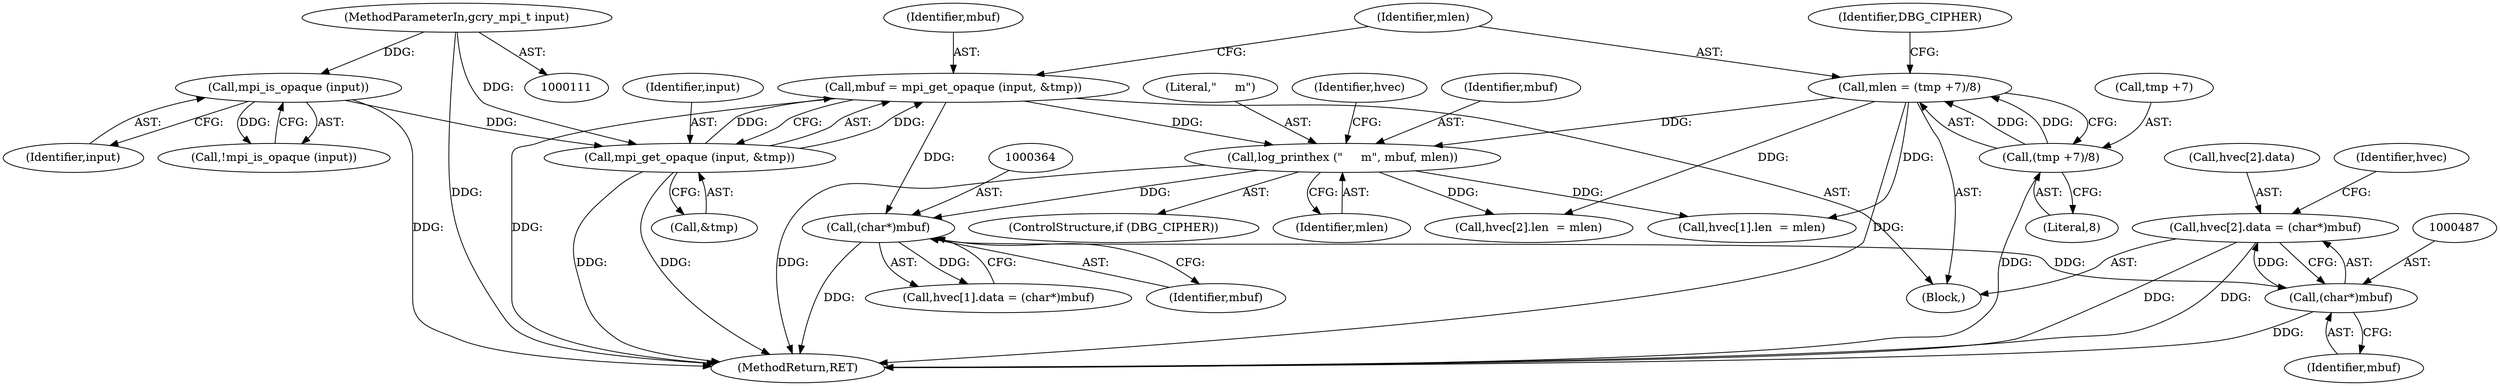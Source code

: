digraph "0_gnupg_5a22de904a0a366ae79f03ff1e13a1232a89e26b@array" {
"1000480" [label="(Call,hvec[2].data = (char*)mbuf)"];
"1000486" [label="(Call,(char*)mbuf)"];
"1000363" [label="(Call,(char*)mbuf)"];
"1000332" [label="(Call,log_printhex (\"     m\", mbuf, mlen))"];
"1000317" [label="(Call,mbuf = mpi_get_opaque (input, &tmp))"];
"1000319" [label="(Call,mpi_get_opaque (input, &tmp))"];
"1000156" [label="(Call,mpi_is_opaque (input))"];
"1000112" [label="(MethodParameterIn,gcry_mpi_t input)"];
"1000323" [label="(Call,mlen = (tmp +7)/8)"];
"1000325" [label="(Call,(tmp +7)/8)"];
"1000155" [label="(Call,!mpi_is_opaque (input))"];
"1000339" [label="(Identifier,hvec)"];
"1000329" [label="(Literal,8)"];
"1000496" [label="(Call,hvec[2].len  = mlen)"];
"1000335" [label="(Identifier,mlen)"];
"1000332" [label="(Call,log_printhex (\"     m\", mbuf, mlen))"];
"1000486" [label="(Call,(char*)mbuf)"];
"1000334" [label="(Identifier,mbuf)"];
"1000331" [label="(Identifier,DBG_CIPHER)"];
"1000318" [label="(Identifier,mbuf)"];
"1000157" [label="(Identifier,input)"];
"1000319" [label="(Call,mpi_get_opaque (input, &tmp))"];
"1000480" [label="(Call,hvec[2].data = (char*)mbuf)"];
"1000324" [label="(Identifier,mlen)"];
"1000326" [label="(Call,tmp +7)"];
"1000323" [label="(Call,mlen = (tmp +7)/8)"];
"1000481" [label="(Call,hvec[2].data)"];
"1000325" [label="(Call,(tmp +7)/8)"];
"1000492" [label="(Identifier,hvec)"];
"1000363" [label="(Call,(char*)mbuf)"];
"1000366" [label="(Call,hvec[1].len  = mlen)"];
"1000610" [label="(MethodReturn,RET)"];
"1000357" [label="(Call,hvec[1].data = (char*)mbuf)"];
"1000112" [label="(MethodParameterIn,gcry_mpi_t input)"];
"1000488" [label="(Identifier,mbuf)"];
"1000333" [label="(Literal,\"     m\")"];
"1000320" [label="(Identifier,input)"];
"1000317" [label="(Call,mbuf = mpi_get_opaque (input, &tmp))"];
"1000156" [label="(Call,mpi_is_opaque (input))"];
"1000321" [label="(Call,&tmp)"];
"1000330" [label="(ControlStructure,if (DBG_CIPHER))"];
"1000118" [label="(Block,)"];
"1000365" [label="(Identifier,mbuf)"];
"1000480" -> "1000118"  [label="AST: "];
"1000480" -> "1000486"  [label="CFG: "];
"1000481" -> "1000480"  [label="AST: "];
"1000486" -> "1000480"  [label="AST: "];
"1000492" -> "1000480"  [label="CFG: "];
"1000480" -> "1000610"  [label="DDG: "];
"1000480" -> "1000610"  [label="DDG: "];
"1000486" -> "1000480"  [label="DDG: "];
"1000486" -> "1000488"  [label="CFG: "];
"1000487" -> "1000486"  [label="AST: "];
"1000488" -> "1000486"  [label="AST: "];
"1000486" -> "1000610"  [label="DDG: "];
"1000363" -> "1000486"  [label="DDG: "];
"1000363" -> "1000357"  [label="AST: "];
"1000363" -> "1000365"  [label="CFG: "];
"1000364" -> "1000363"  [label="AST: "];
"1000365" -> "1000363"  [label="AST: "];
"1000357" -> "1000363"  [label="CFG: "];
"1000363" -> "1000610"  [label="DDG: "];
"1000363" -> "1000357"  [label="DDG: "];
"1000332" -> "1000363"  [label="DDG: "];
"1000317" -> "1000363"  [label="DDG: "];
"1000332" -> "1000330"  [label="AST: "];
"1000332" -> "1000335"  [label="CFG: "];
"1000333" -> "1000332"  [label="AST: "];
"1000334" -> "1000332"  [label="AST: "];
"1000335" -> "1000332"  [label="AST: "];
"1000339" -> "1000332"  [label="CFG: "];
"1000332" -> "1000610"  [label="DDG: "];
"1000317" -> "1000332"  [label="DDG: "];
"1000323" -> "1000332"  [label="DDG: "];
"1000332" -> "1000366"  [label="DDG: "];
"1000332" -> "1000496"  [label="DDG: "];
"1000317" -> "1000118"  [label="AST: "];
"1000317" -> "1000319"  [label="CFG: "];
"1000318" -> "1000317"  [label="AST: "];
"1000319" -> "1000317"  [label="AST: "];
"1000324" -> "1000317"  [label="CFG: "];
"1000317" -> "1000610"  [label="DDG: "];
"1000319" -> "1000317"  [label="DDG: "];
"1000319" -> "1000317"  [label="DDG: "];
"1000319" -> "1000321"  [label="CFG: "];
"1000320" -> "1000319"  [label="AST: "];
"1000321" -> "1000319"  [label="AST: "];
"1000319" -> "1000610"  [label="DDG: "];
"1000319" -> "1000610"  [label="DDG: "];
"1000156" -> "1000319"  [label="DDG: "];
"1000112" -> "1000319"  [label="DDG: "];
"1000156" -> "1000155"  [label="AST: "];
"1000156" -> "1000157"  [label="CFG: "];
"1000157" -> "1000156"  [label="AST: "];
"1000155" -> "1000156"  [label="CFG: "];
"1000156" -> "1000610"  [label="DDG: "];
"1000156" -> "1000155"  [label="DDG: "];
"1000112" -> "1000156"  [label="DDG: "];
"1000112" -> "1000111"  [label="AST: "];
"1000112" -> "1000610"  [label="DDG: "];
"1000323" -> "1000118"  [label="AST: "];
"1000323" -> "1000325"  [label="CFG: "];
"1000324" -> "1000323"  [label="AST: "];
"1000325" -> "1000323"  [label="AST: "];
"1000331" -> "1000323"  [label="CFG: "];
"1000323" -> "1000610"  [label="DDG: "];
"1000325" -> "1000323"  [label="DDG: "];
"1000325" -> "1000323"  [label="DDG: "];
"1000323" -> "1000366"  [label="DDG: "];
"1000323" -> "1000496"  [label="DDG: "];
"1000325" -> "1000329"  [label="CFG: "];
"1000326" -> "1000325"  [label="AST: "];
"1000329" -> "1000325"  [label="AST: "];
"1000325" -> "1000610"  [label="DDG: "];
}
